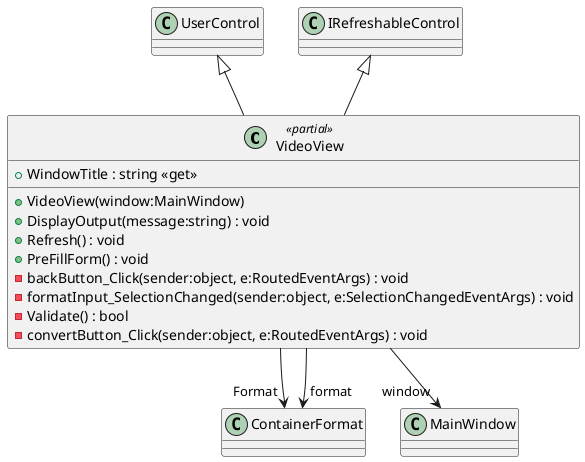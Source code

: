 @startuml
class VideoView <<partial>> {
    + WindowTitle : string <<get>>
    + VideoView(window:MainWindow)
    + DisplayOutput(message:string) : void
    + Refresh() : void
    + PreFillForm() : void
    - backButton_Click(sender:object, e:RoutedEventArgs) : void
    - formatInput_SelectionChanged(sender:object, e:SelectionChangedEventArgs) : void
    - Validate() : bool
    - convertButton_Click(sender:object, e:RoutedEventArgs) : void
}
UserControl <|-- VideoView
IRefreshableControl <|-- VideoView
VideoView --> "Format" ContainerFormat
VideoView --> "format" ContainerFormat
VideoView --> "window" MainWindow
@enduml
